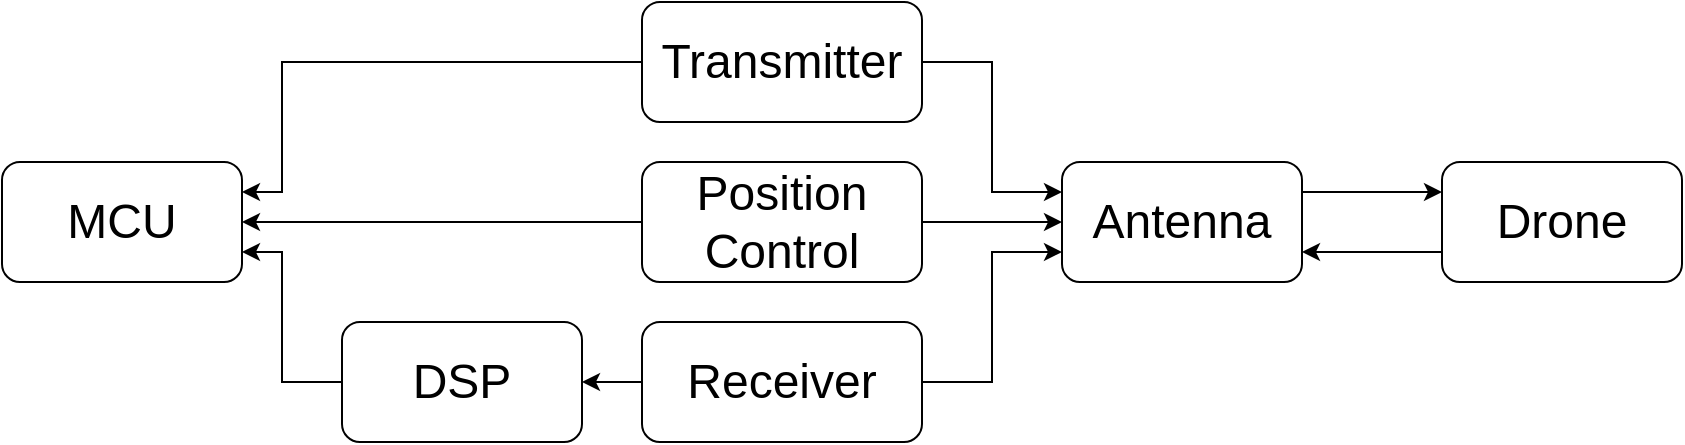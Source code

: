 <mxfile version="24.7.14">
  <diagram name="Page-1" id="uEfg6Ik2LNgcCV9Y4D9y">
    <mxGraphModel dx="954" dy="567" grid="1" gridSize="10" guides="1" tooltips="1" connect="1" arrows="1" fold="1" page="1" pageScale="1" pageWidth="850" pageHeight="1100" math="0" shadow="0">
      <root>
        <mxCell id="0" />
        <mxCell id="1" parent="0" />
        <mxCell id="1OjgaYy7xjw8Jyk47IAL-1" value="&lt;font style=&quot;font-size: 24px;&quot;&gt;MCU&lt;/font&gt;" style="rounded=1;whiteSpace=wrap;html=1;" vertex="1" parent="1">
          <mxGeometry y="300" width="120" height="60" as="geometry" />
        </mxCell>
        <mxCell id="1OjgaYy7xjw8Jyk47IAL-10" style="edgeStyle=orthogonalEdgeStyle;rounded=0;orthogonalLoop=1;jettySize=auto;html=1;exitX=0;exitY=0.5;exitDx=0;exitDy=0;entryX=1;entryY=0.25;entryDx=0;entryDy=0;" edge="1" parent="1" source="1OjgaYy7xjw8Jyk47IAL-2" target="1OjgaYy7xjw8Jyk47IAL-1">
          <mxGeometry relative="1" as="geometry">
            <Array as="points">
              <mxPoint x="140" y="250" />
              <mxPoint x="140" y="315" />
            </Array>
          </mxGeometry>
        </mxCell>
        <mxCell id="1OjgaYy7xjw8Jyk47IAL-12" style="edgeStyle=orthogonalEdgeStyle;rounded=0;orthogonalLoop=1;jettySize=auto;html=1;exitX=1;exitY=0.5;exitDx=0;exitDy=0;entryX=0;entryY=0.25;entryDx=0;entryDy=0;" edge="1" parent="1" source="1OjgaYy7xjw8Jyk47IAL-2" target="1OjgaYy7xjw8Jyk47IAL-11">
          <mxGeometry relative="1" as="geometry" />
        </mxCell>
        <mxCell id="1OjgaYy7xjw8Jyk47IAL-2" value="&lt;font style=&quot;font-size: 24px;&quot;&gt;Transmitter&lt;/font&gt;" style="rounded=1;whiteSpace=wrap;html=1;" vertex="1" parent="1">
          <mxGeometry x="320" y="220" width="140" height="60" as="geometry" />
        </mxCell>
        <mxCell id="1OjgaYy7xjw8Jyk47IAL-9" style="edgeStyle=orthogonalEdgeStyle;rounded=0;orthogonalLoop=1;jettySize=auto;html=1;exitX=0;exitY=0.5;exitDx=0;exitDy=0;entryX=1;entryY=0.5;entryDx=0;entryDy=0;" edge="1" parent="1" source="1OjgaYy7xjw8Jyk47IAL-3" target="1OjgaYy7xjw8Jyk47IAL-1">
          <mxGeometry relative="1" as="geometry" />
        </mxCell>
        <mxCell id="1OjgaYy7xjw8Jyk47IAL-13" style="edgeStyle=orthogonalEdgeStyle;rounded=0;orthogonalLoop=1;jettySize=auto;html=1;exitX=1;exitY=0.5;exitDx=0;exitDy=0;entryX=0;entryY=0.5;entryDx=0;entryDy=0;" edge="1" parent="1" source="1OjgaYy7xjw8Jyk47IAL-3" target="1OjgaYy7xjw8Jyk47IAL-11">
          <mxGeometry relative="1" as="geometry" />
        </mxCell>
        <mxCell id="1OjgaYy7xjw8Jyk47IAL-3" value="&lt;font style=&quot;font-size: 24px;&quot;&gt;Position Control&lt;br&gt;&lt;/font&gt;" style="rounded=1;whiteSpace=wrap;html=1;" vertex="1" parent="1">
          <mxGeometry x="320" y="300" width="140" height="60" as="geometry" />
        </mxCell>
        <mxCell id="1OjgaYy7xjw8Jyk47IAL-7" style="edgeStyle=orthogonalEdgeStyle;rounded=0;orthogonalLoop=1;jettySize=auto;html=1;exitX=0;exitY=0.5;exitDx=0;exitDy=0;entryX=1;entryY=0.5;entryDx=0;entryDy=0;" edge="1" parent="1" source="1OjgaYy7xjw8Jyk47IAL-4" target="1OjgaYy7xjw8Jyk47IAL-5">
          <mxGeometry relative="1" as="geometry" />
        </mxCell>
        <mxCell id="1OjgaYy7xjw8Jyk47IAL-14" style="edgeStyle=orthogonalEdgeStyle;rounded=0;orthogonalLoop=1;jettySize=auto;html=1;exitX=1;exitY=0.5;exitDx=0;exitDy=0;entryX=0;entryY=0.75;entryDx=0;entryDy=0;" edge="1" parent="1" source="1OjgaYy7xjw8Jyk47IAL-4" target="1OjgaYy7xjw8Jyk47IAL-11">
          <mxGeometry relative="1" as="geometry" />
        </mxCell>
        <mxCell id="1OjgaYy7xjw8Jyk47IAL-4" value="&lt;font style=&quot;font-size: 24px;&quot;&gt;Receiver&lt;/font&gt;" style="rounded=1;whiteSpace=wrap;html=1;" vertex="1" parent="1">
          <mxGeometry x="320" y="380" width="140" height="60" as="geometry" />
        </mxCell>
        <mxCell id="1OjgaYy7xjw8Jyk47IAL-6" style="edgeStyle=orthogonalEdgeStyle;rounded=0;orthogonalLoop=1;jettySize=auto;html=1;exitX=0;exitY=0.5;exitDx=0;exitDy=0;entryX=1;entryY=0.75;entryDx=0;entryDy=0;" edge="1" parent="1" source="1OjgaYy7xjw8Jyk47IAL-5" target="1OjgaYy7xjw8Jyk47IAL-1">
          <mxGeometry relative="1" as="geometry">
            <Array as="points">
              <mxPoint x="140" y="410" />
              <mxPoint x="140" y="345" />
            </Array>
          </mxGeometry>
        </mxCell>
        <mxCell id="1OjgaYy7xjw8Jyk47IAL-5" value="&lt;font style=&quot;font-size: 24px;&quot;&gt;DSP&lt;/font&gt;" style="rounded=1;whiteSpace=wrap;html=1;" vertex="1" parent="1">
          <mxGeometry x="170" y="380" width="120" height="60" as="geometry" />
        </mxCell>
        <mxCell id="1OjgaYy7xjw8Jyk47IAL-16" style="edgeStyle=orthogonalEdgeStyle;rounded=0;orthogonalLoop=1;jettySize=auto;html=1;exitX=1;exitY=0.25;exitDx=0;exitDy=0;entryX=0;entryY=0.25;entryDx=0;entryDy=0;" edge="1" parent="1" source="1OjgaYy7xjw8Jyk47IAL-11" target="1OjgaYy7xjw8Jyk47IAL-15">
          <mxGeometry relative="1" as="geometry" />
        </mxCell>
        <mxCell id="1OjgaYy7xjw8Jyk47IAL-11" value="&lt;font style=&quot;font-size: 24px;&quot;&gt;Antenna&lt;/font&gt;" style="rounded=1;whiteSpace=wrap;html=1;" vertex="1" parent="1">
          <mxGeometry x="530" y="300" width="120" height="60" as="geometry" />
        </mxCell>
        <mxCell id="1OjgaYy7xjw8Jyk47IAL-17" style="edgeStyle=orthogonalEdgeStyle;rounded=0;orthogonalLoop=1;jettySize=auto;html=1;exitX=0;exitY=0.75;exitDx=0;exitDy=0;entryX=1;entryY=0.75;entryDx=0;entryDy=0;" edge="1" parent="1" source="1OjgaYy7xjw8Jyk47IAL-15" target="1OjgaYy7xjw8Jyk47IAL-11">
          <mxGeometry relative="1" as="geometry" />
        </mxCell>
        <mxCell id="1OjgaYy7xjw8Jyk47IAL-15" value="&lt;font style=&quot;font-size: 24px;&quot;&gt;Drone&lt;/font&gt;" style="rounded=1;whiteSpace=wrap;html=1;" vertex="1" parent="1">
          <mxGeometry x="720" y="300" width="120" height="60" as="geometry" />
        </mxCell>
      </root>
    </mxGraphModel>
  </diagram>
</mxfile>
